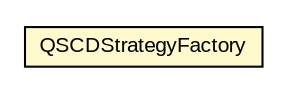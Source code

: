 #!/usr/local/bin/dot
#
# Class diagram 
# Generated by UMLGraph version R5_6-24-gf6e263 (http://www.umlgraph.org/)
#

digraph G {
	edge [fontname="arial",fontsize=10,labelfontname="arial",labelfontsize=10];
	node [fontname="arial",fontsize=10,shape=plaintext];
	nodesep=0.25;
	ranksep=0.5;
	// eu.europa.esig.dss.validation.process.qualification.certificate.checks.qscd.QSCDStrategyFactory
	c533383 [label=<<table title="eu.europa.esig.dss.validation.process.qualification.certificate.checks.qscd.QSCDStrategyFactory" border="0" cellborder="1" cellspacing="0" cellpadding="2" port="p" bgcolor="lemonChiffon" href="./QSCDStrategyFactory.html">
		<tr><td><table border="0" cellspacing="0" cellpadding="1">
<tr><td align="center" balign="center"> QSCDStrategyFactory </td></tr>
		</table></td></tr>
		</table>>, URL="./QSCDStrategyFactory.html", fontname="arial", fontcolor="black", fontsize=10.0];
}

